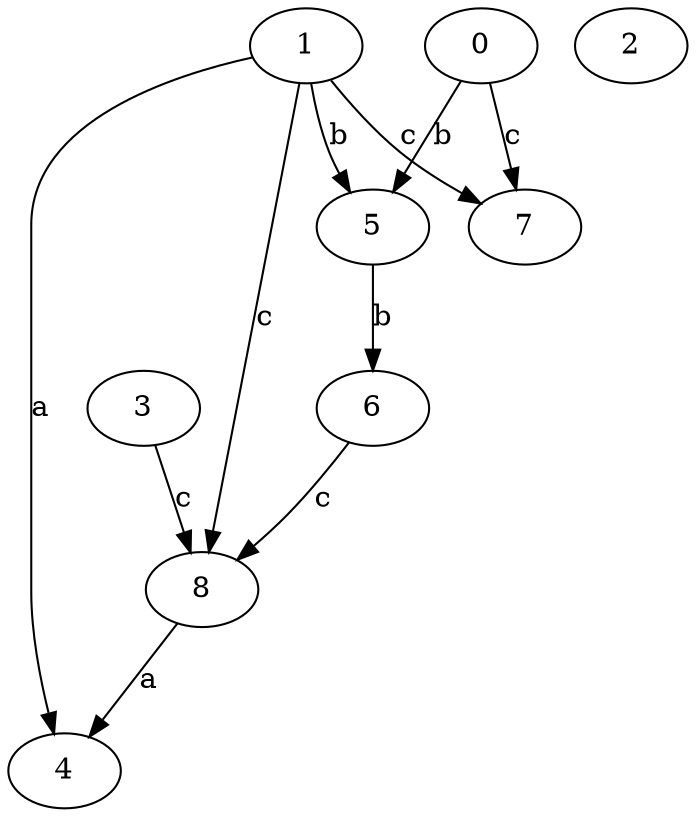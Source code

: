 strict digraph  {
0;
2;
3;
4;
5;
6;
1;
7;
8;
0 -> 5  [label=b];
0 -> 7  [label=c];
3 -> 8  [label=c];
5 -> 6  [label=b];
6 -> 8  [label=c];
1 -> 4  [label=a];
1 -> 5  [label=b];
1 -> 7  [label=c];
1 -> 8  [label=c];
8 -> 4  [label=a];
}
